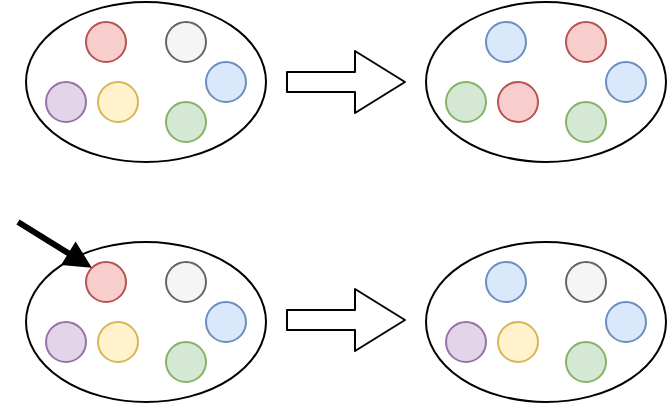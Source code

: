 <mxfile version="24.7.17">
  <diagram name="ページ1" id="xpNTQWTKMIGmPehvb3ep">
    <mxGraphModel dx="954" dy="608" grid="1" gridSize="10" guides="1" tooltips="1" connect="1" arrows="1" fold="1" page="1" pageScale="1" pageWidth="827" pageHeight="1169" math="0" shadow="0">
      <root>
        <mxCell id="0" />
        <mxCell id="1" parent="0" />
        <mxCell id="-uQbCbEMbA7XAasOpxdS-10" value="" style="ellipse;whiteSpace=wrap;html=1;" vertex="1" parent="1">
          <mxGeometry x="14" y="130" width="120" height="80" as="geometry" />
        </mxCell>
        <mxCell id="-uQbCbEMbA7XAasOpxdS-17" value="" style="edgeStyle=none;orthogonalLoop=1;jettySize=auto;html=1;shape=flexArrow;rounded=1;startSize=8;endSize=8;" edge="1" parent="1">
          <mxGeometry width="100" relative="1" as="geometry">
            <mxPoint x="144" y="50" as="sourcePoint" />
            <mxPoint x="204" y="50" as="targetPoint" />
            <Array as="points" />
          </mxGeometry>
        </mxCell>
        <mxCell id="-uQbCbEMbA7XAasOpxdS-19" value="" style="edgeStyle=none;orthogonalLoop=1;jettySize=auto;html=1;shape=flexArrow;rounded=1;startSize=8;endSize=8;" edge="1" parent="1">
          <mxGeometry width="100" relative="1" as="geometry">
            <mxPoint x="144" y="169" as="sourcePoint" />
            <mxPoint x="204" y="169" as="targetPoint" />
            <Array as="points" />
          </mxGeometry>
        </mxCell>
        <mxCell id="-uQbCbEMbA7XAasOpxdS-34" value="" style="ellipse;whiteSpace=wrap;html=1;aspect=fixed;fillColor=#f8cecc;strokeColor=#b85450;" vertex="1" parent="1">
          <mxGeometry x="44" y="140" width="20" height="20" as="geometry" />
        </mxCell>
        <mxCell id="-uQbCbEMbA7XAasOpxdS-36" value="" style="ellipse;whiteSpace=wrap;html=1;aspect=fixed;fillColor=#dae8fc;strokeColor=#6c8ebf;" vertex="1" parent="1">
          <mxGeometry x="104" y="160" width="20" height="20" as="geometry" />
        </mxCell>
        <mxCell id="-uQbCbEMbA7XAasOpxdS-37" value="" style="ellipse;whiteSpace=wrap;html=1;aspect=fixed;fillColor=#fff2cc;strokeColor=#d6b656;" vertex="1" parent="1">
          <mxGeometry x="50" y="170" width="20" height="20" as="geometry" />
        </mxCell>
        <mxCell id="-uQbCbEMbA7XAasOpxdS-38" value="" style="ellipse;whiteSpace=wrap;html=1;aspect=fixed;fillColor=#d5e8d4;strokeColor=#82b366;" vertex="1" parent="1">
          <mxGeometry x="84" y="180" width="20" height="20" as="geometry" />
        </mxCell>
        <mxCell id="-uQbCbEMbA7XAasOpxdS-39" value="" style="ellipse;whiteSpace=wrap;html=1;aspect=fixed;fillColor=#e1d5e7;strokeColor=#9673a6;" vertex="1" parent="1">
          <mxGeometry x="24" y="170" width="20" height="20" as="geometry" />
        </mxCell>
        <mxCell id="-uQbCbEMbA7XAasOpxdS-40" value="" style="ellipse;whiteSpace=wrap;html=1;aspect=fixed;fillColor=#f5f5f5;strokeColor=#666666;fontColor=#333333;" vertex="1" parent="1">
          <mxGeometry x="84" y="140" width="20" height="20" as="geometry" />
        </mxCell>
        <mxCell id="-uQbCbEMbA7XAasOpxdS-41" value="" style="ellipse;whiteSpace=wrap;html=1;" vertex="1" parent="1">
          <mxGeometry x="14" y="10" width="120" height="80" as="geometry" />
        </mxCell>
        <mxCell id="-uQbCbEMbA7XAasOpxdS-42" value="" style="ellipse;whiteSpace=wrap;html=1;aspect=fixed;fillColor=#f8cecc;strokeColor=#b85450;" vertex="1" parent="1">
          <mxGeometry x="44" y="20" width="20" height="20" as="geometry" />
        </mxCell>
        <mxCell id="-uQbCbEMbA7XAasOpxdS-43" value="" style="ellipse;whiteSpace=wrap;html=1;aspect=fixed;fillColor=#dae8fc;strokeColor=#6c8ebf;" vertex="1" parent="1">
          <mxGeometry x="104" y="40" width="20" height="20" as="geometry" />
        </mxCell>
        <mxCell id="-uQbCbEMbA7XAasOpxdS-44" value="" style="ellipse;whiteSpace=wrap;html=1;aspect=fixed;fillColor=#fff2cc;strokeColor=#d6b656;" vertex="1" parent="1">
          <mxGeometry x="50" y="50" width="20" height="20" as="geometry" />
        </mxCell>
        <mxCell id="-uQbCbEMbA7XAasOpxdS-45" value="" style="ellipse;whiteSpace=wrap;html=1;aspect=fixed;fillColor=#d5e8d4;strokeColor=#82b366;" vertex="1" parent="1">
          <mxGeometry x="84" y="60" width="20" height="20" as="geometry" />
        </mxCell>
        <mxCell id="-uQbCbEMbA7XAasOpxdS-46" value="" style="ellipse;whiteSpace=wrap;html=1;aspect=fixed;fillColor=#e1d5e7;strokeColor=#9673a6;" vertex="1" parent="1">
          <mxGeometry x="24" y="50" width="20" height="20" as="geometry" />
        </mxCell>
        <mxCell id="-uQbCbEMbA7XAasOpxdS-47" value="" style="ellipse;whiteSpace=wrap;html=1;aspect=fixed;fillColor=#f5f5f5;strokeColor=#666666;fontColor=#333333;" vertex="1" parent="1">
          <mxGeometry x="84" y="20" width="20" height="20" as="geometry" />
        </mxCell>
        <mxCell id="-uQbCbEMbA7XAasOpxdS-62" value="" style="ellipse;whiteSpace=wrap;html=1;" vertex="1" parent="1">
          <mxGeometry x="214" y="10" width="120" height="80" as="geometry" />
        </mxCell>
        <mxCell id="-uQbCbEMbA7XAasOpxdS-63" value="" style="ellipse;whiteSpace=wrap;html=1;aspect=fixed;fillColor=#dae8fc;strokeColor=#6c8ebf;" vertex="1" parent="1">
          <mxGeometry x="244" y="20" width="20" height="20" as="geometry" />
        </mxCell>
        <mxCell id="-uQbCbEMbA7XAasOpxdS-64" value="" style="ellipse;whiteSpace=wrap;html=1;aspect=fixed;fillColor=#dae8fc;strokeColor=#6c8ebf;" vertex="1" parent="1">
          <mxGeometry x="304" y="40" width="20" height="20" as="geometry" />
        </mxCell>
        <mxCell id="-uQbCbEMbA7XAasOpxdS-65" value="" style="ellipse;whiteSpace=wrap;html=1;aspect=fixed;fillColor=#f8cecc;strokeColor=#b85450;" vertex="1" parent="1">
          <mxGeometry x="250" y="50" width="20" height="20" as="geometry" />
        </mxCell>
        <mxCell id="-uQbCbEMbA7XAasOpxdS-66" value="" style="ellipse;whiteSpace=wrap;html=1;aspect=fixed;fillColor=#d5e8d4;strokeColor=#82b366;" vertex="1" parent="1">
          <mxGeometry x="284" y="60" width="20" height="20" as="geometry" />
        </mxCell>
        <mxCell id="-uQbCbEMbA7XAasOpxdS-67" value="" style="ellipse;whiteSpace=wrap;html=1;aspect=fixed;fillColor=#d5e8d4;strokeColor=#82b366;" vertex="1" parent="1">
          <mxGeometry x="224" y="50" width="20" height="20" as="geometry" />
        </mxCell>
        <mxCell id="-uQbCbEMbA7XAasOpxdS-68" value="" style="ellipse;whiteSpace=wrap;html=1;aspect=fixed;fillColor=#f8cecc;strokeColor=#b85450;" vertex="1" parent="1">
          <mxGeometry x="284" y="20" width="20" height="20" as="geometry" />
        </mxCell>
        <mxCell id="-uQbCbEMbA7XAasOpxdS-69" value="" style="ellipse;whiteSpace=wrap;html=1;" vertex="1" parent="1">
          <mxGeometry x="214" y="130" width="120" height="80" as="geometry" />
        </mxCell>
        <mxCell id="-uQbCbEMbA7XAasOpxdS-70" value="" style="ellipse;whiteSpace=wrap;html=1;aspect=fixed;fillColor=#dae8fc;strokeColor=#6c8ebf;" vertex="1" parent="1">
          <mxGeometry x="244" y="140" width="20" height="20" as="geometry" />
        </mxCell>
        <mxCell id="-uQbCbEMbA7XAasOpxdS-71" value="" style="ellipse;whiteSpace=wrap;html=1;aspect=fixed;fillColor=#dae8fc;strokeColor=#6c8ebf;" vertex="1" parent="1">
          <mxGeometry x="304" y="160" width="20" height="20" as="geometry" />
        </mxCell>
        <mxCell id="-uQbCbEMbA7XAasOpxdS-72" value="" style="ellipse;whiteSpace=wrap;html=1;aspect=fixed;fillColor=#fff2cc;strokeColor=#d6b656;" vertex="1" parent="1">
          <mxGeometry x="250" y="170" width="20" height="20" as="geometry" />
        </mxCell>
        <mxCell id="-uQbCbEMbA7XAasOpxdS-73" value="" style="ellipse;whiteSpace=wrap;html=1;aspect=fixed;fillColor=#d5e8d4;strokeColor=#82b366;" vertex="1" parent="1">
          <mxGeometry x="284" y="180" width="20" height="20" as="geometry" />
        </mxCell>
        <mxCell id="-uQbCbEMbA7XAasOpxdS-74" value="" style="ellipse;whiteSpace=wrap;html=1;aspect=fixed;fillColor=#e1d5e7;strokeColor=#9673a6;" vertex="1" parent="1">
          <mxGeometry x="224" y="170" width="20" height="20" as="geometry" />
        </mxCell>
        <mxCell id="-uQbCbEMbA7XAasOpxdS-75" value="" style="ellipse;whiteSpace=wrap;html=1;aspect=fixed;fillColor=#f5f5f5;strokeColor=#666666;fontColor=#333333;" vertex="1" parent="1">
          <mxGeometry x="284" y="140" width="20" height="20" as="geometry" />
        </mxCell>
        <mxCell id="-uQbCbEMbA7XAasOpxdS-76" value="" style="edgeStyle=none;orthogonalLoop=1;jettySize=auto;html=1;rounded=0;entryX=0;entryY=0;entryDx=0;entryDy=0;strokeWidth=3;endArrow=block;endFill=1;" edge="1" parent="1" target="-uQbCbEMbA7XAasOpxdS-34">
          <mxGeometry width="100" relative="1" as="geometry">
            <mxPoint x="10" y="120" as="sourcePoint" />
            <mxPoint x="110" y="120" as="targetPoint" />
            <Array as="points" />
          </mxGeometry>
        </mxCell>
      </root>
    </mxGraphModel>
  </diagram>
</mxfile>
